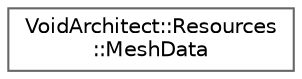 digraph "Graphical Class Hierarchy"
{
 // LATEX_PDF_SIZE
  bgcolor="transparent";
  edge [fontname=Helvetica,fontsize=10,labelfontname=Helvetica,labelfontsize=10];
  node [fontname=Helvetica,fontsize=10,shape=box,height=0.2,width=0.4];
  rankdir="LR";
  Node0 [id="Node000000",label="VoidArchitect::Resources\l::MeshData",height=0.2,width=0.4,color="grey40", fillcolor="white", style="filled",URL="$class_void_architect_1_1_resources_1_1_mesh_data.html",tooltip=" "];
}
